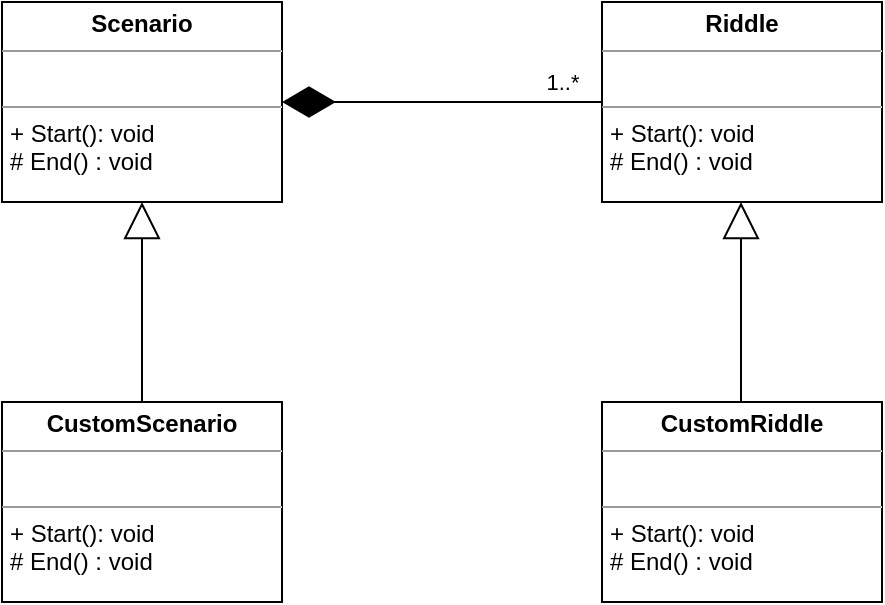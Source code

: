 <mxfile version="23.1.1" type="device">
  <diagram name="Page-1" id="BE_ydyHvkoxFJlZDShUJ">
    <mxGraphModel dx="1562" dy="829" grid="1" gridSize="10" guides="1" tooltips="1" connect="1" arrows="1" fold="1" page="1" pageScale="1" pageWidth="827" pageHeight="1169" math="0" shadow="0">
      <root>
        <mxCell id="0" />
        <mxCell id="1" parent="0" />
        <mxCell id="KBCmeb6LQhzOmoBEHOrE-5" value="&lt;p style=&quot;margin:0px;margin-top:4px;text-align:center;&quot;&gt;&lt;b&gt;Scenario&lt;/b&gt;&lt;/p&gt;&lt;hr size=&quot;1&quot;&gt;&lt;p style=&quot;margin:0px;margin-left:4px;&quot;&gt;&lt;br&gt;&lt;/p&gt;&lt;hr size=&quot;1&quot;&gt;&lt;p style=&quot;margin:0px;margin-left:4px;&quot;&gt;+ Start(): void&lt;/p&gt;&lt;p style=&quot;margin:0px;margin-left:4px;&quot;&gt;# End() : void&lt;/p&gt;" style="verticalAlign=top;align=left;overflow=fill;fontSize=12;fontFamily=Helvetica;html=1;whiteSpace=wrap;" vertex="1" parent="1">
          <mxGeometry x="80" y="270" width="140" height="100" as="geometry" />
        </mxCell>
        <mxCell id="KBCmeb6LQhzOmoBEHOrE-6" value="&lt;p style=&quot;margin:0px;margin-top:4px;text-align:center;&quot;&gt;&lt;b&gt;CustomScenario&lt;/b&gt;&lt;/p&gt;&lt;hr size=&quot;1&quot;&gt;&lt;p style=&quot;margin:0px;margin-left:4px;&quot;&gt;&lt;br&gt;&lt;/p&gt;&lt;hr size=&quot;1&quot;&gt;&lt;p style=&quot;margin:0px;margin-left:4px;&quot;&gt;+ Start(): void&lt;/p&gt;&lt;p style=&quot;margin:0px;margin-left:4px;&quot;&gt;# End() : void&lt;/p&gt;" style="verticalAlign=top;align=left;overflow=fill;fontSize=12;fontFamily=Helvetica;html=1;whiteSpace=wrap;" vertex="1" parent="1">
          <mxGeometry x="80" y="470" width="140" height="100" as="geometry" />
        </mxCell>
        <mxCell id="KBCmeb6LQhzOmoBEHOrE-7" value="&lt;p style=&quot;margin:0px;margin-top:4px;text-align:center;&quot;&gt;&lt;b&gt;Riddle&lt;/b&gt;&lt;/p&gt;&lt;hr size=&quot;1&quot;&gt;&lt;p style=&quot;margin:0px;margin-left:4px;&quot;&gt;&lt;br&gt;&lt;/p&gt;&lt;hr size=&quot;1&quot;&gt;&lt;p style=&quot;margin:0px;margin-left:4px;&quot;&gt;+ Start(): void&lt;/p&gt;&lt;p style=&quot;margin:0px;margin-left:4px;&quot;&gt;# End() : void&lt;/p&gt;" style="verticalAlign=top;align=left;overflow=fill;fontSize=12;fontFamily=Helvetica;html=1;whiteSpace=wrap;" vertex="1" parent="1">
          <mxGeometry x="380" y="270" width="140" height="100" as="geometry" />
        </mxCell>
        <mxCell id="KBCmeb6LQhzOmoBEHOrE-8" value="&lt;p style=&quot;margin:0px;margin-top:4px;text-align:center;&quot;&gt;&lt;b&gt;CustomRiddle&lt;/b&gt;&lt;/p&gt;&lt;hr size=&quot;1&quot;&gt;&lt;p style=&quot;margin:0px;margin-left:4px;&quot;&gt;&lt;br&gt;&lt;/p&gt;&lt;hr size=&quot;1&quot;&gt;&lt;p style=&quot;margin:0px;margin-left:4px;&quot;&gt;+ Start(): void&lt;/p&gt;&lt;p style=&quot;margin:0px;margin-left:4px;&quot;&gt;# End() : void&lt;/p&gt;" style="verticalAlign=top;align=left;overflow=fill;fontSize=12;fontFamily=Helvetica;html=1;whiteSpace=wrap;" vertex="1" parent="1">
          <mxGeometry x="380" y="470" width="140" height="100" as="geometry" />
        </mxCell>
        <mxCell id="KBCmeb6LQhzOmoBEHOrE-9" value="" style="endArrow=block;endSize=16;endFill=0;html=1;rounded=0;entryX=0.5;entryY=1;entryDx=0;entryDy=0;exitX=0.5;exitY=0;exitDx=0;exitDy=0;" edge="1" parent="1" source="KBCmeb6LQhzOmoBEHOrE-6" target="KBCmeb6LQhzOmoBEHOrE-5">
          <mxGeometry width="160" relative="1" as="geometry">
            <mxPoint x="330" y="430" as="sourcePoint" />
            <mxPoint x="490" y="430" as="targetPoint" />
          </mxGeometry>
        </mxCell>
        <mxCell id="KBCmeb6LQhzOmoBEHOrE-10" value="" style="endArrow=block;endSize=16;endFill=0;html=1;rounded=0;entryX=0.5;entryY=1;entryDx=0;entryDy=0;exitX=0.5;exitY=0;exitDx=0;exitDy=0;" edge="1" parent="1">
          <mxGeometry width="160" relative="1" as="geometry">
            <mxPoint x="449.5" y="470" as="sourcePoint" />
            <mxPoint x="449.5" y="370" as="targetPoint" />
          </mxGeometry>
        </mxCell>
        <mxCell id="KBCmeb6LQhzOmoBEHOrE-11" value="" style="endArrow=diamondThin;endFill=1;endSize=24;html=1;rounded=0;entryX=1;entryY=0.5;entryDx=0;entryDy=0;exitX=0;exitY=0.5;exitDx=0;exitDy=0;" edge="1" parent="1" source="KBCmeb6LQhzOmoBEHOrE-7" target="KBCmeb6LQhzOmoBEHOrE-5">
          <mxGeometry width="160" relative="1" as="geometry">
            <mxPoint x="330" y="430" as="sourcePoint" />
            <mxPoint x="490" y="430" as="targetPoint" />
          </mxGeometry>
        </mxCell>
        <mxCell id="KBCmeb6LQhzOmoBEHOrE-12" value="1..*" style="edgeLabel;html=1;align=center;verticalAlign=middle;resizable=0;points=[];" vertex="1" connectable="0" parent="KBCmeb6LQhzOmoBEHOrE-11">
          <mxGeometry x="-0.412" y="1" relative="1" as="geometry">
            <mxPoint x="27" y="-11" as="offset" />
          </mxGeometry>
        </mxCell>
      </root>
    </mxGraphModel>
  </diagram>
</mxfile>
